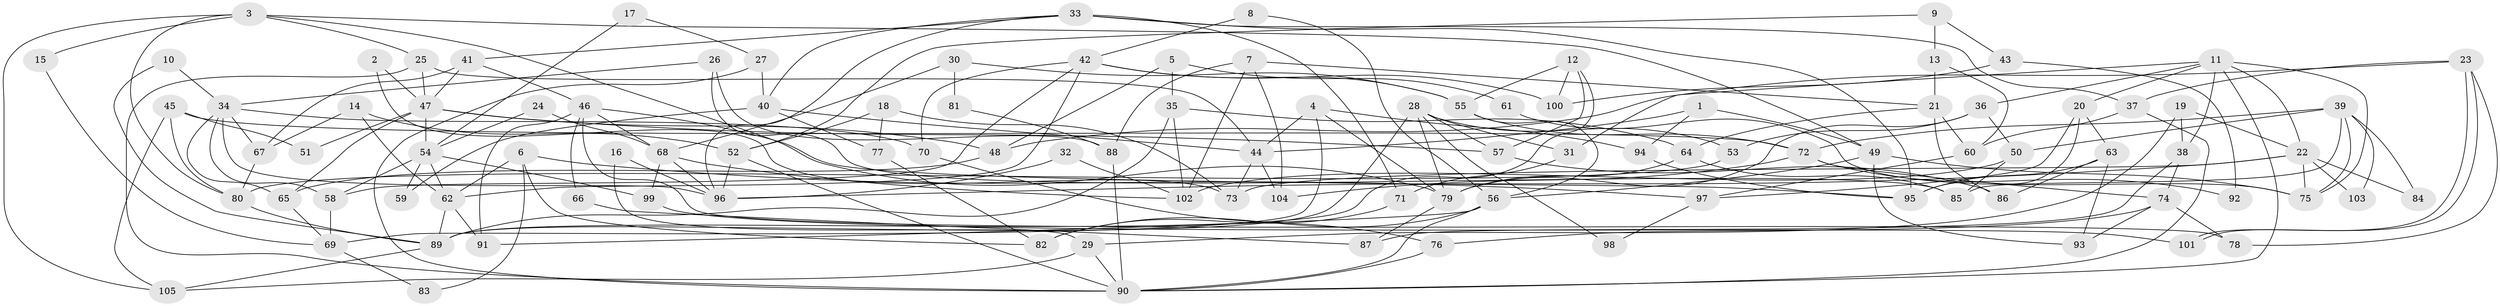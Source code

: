 // coarse degree distribution, {3: 0.19444444444444445, 2: 0.19444444444444445, 6: 0.1111111111111111, 4: 0.19444444444444445, 8: 0.05555555555555555, 10: 0.027777777777777776, 5: 0.05555555555555555, 7: 0.1111111111111111, 9: 0.041666666666666664, 13: 0.013888888888888888}
// Generated by graph-tools (version 1.1) at 2025/24/03/03/25 07:24:02]
// undirected, 105 vertices, 210 edges
graph export_dot {
graph [start="1"]
  node [color=gray90,style=filled];
  1;
  2;
  3;
  4;
  5;
  6;
  7;
  8;
  9;
  10;
  11;
  12;
  13;
  14;
  15;
  16;
  17;
  18;
  19;
  20;
  21;
  22;
  23;
  24;
  25;
  26;
  27;
  28;
  29;
  30;
  31;
  32;
  33;
  34;
  35;
  36;
  37;
  38;
  39;
  40;
  41;
  42;
  43;
  44;
  45;
  46;
  47;
  48;
  49;
  50;
  51;
  52;
  53;
  54;
  55;
  56;
  57;
  58;
  59;
  60;
  61;
  62;
  63;
  64;
  65;
  66;
  67;
  68;
  69;
  70;
  71;
  72;
  73;
  74;
  75;
  76;
  77;
  78;
  79;
  80;
  81;
  82;
  83;
  84;
  85;
  86;
  87;
  88;
  89;
  90;
  91;
  92;
  93;
  94;
  95;
  96;
  97;
  98;
  99;
  100;
  101;
  102;
  103;
  104;
  105;
  1 -- 49;
  1 -- 94;
  1 -- 44;
  2 -- 73;
  2 -- 47;
  3 -- 49;
  3 -- 105;
  3 -- 15;
  3 -- 25;
  3 -- 79;
  3 -- 80;
  4 -- 44;
  4 -- 79;
  4 -- 69;
  4 -- 94;
  5 -- 35;
  5 -- 48;
  5 -- 61;
  6 -- 97;
  6 -- 62;
  6 -- 82;
  6 -- 83;
  7 -- 104;
  7 -- 102;
  7 -- 21;
  7 -- 88;
  8 -- 42;
  8 -- 56;
  9 -- 13;
  9 -- 52;
  9 -- 43;
  10 -- 89;
  10 -- 34;
  11 -- 36;
  11 -- 90;
  11 -- 20;
  11 -- 22;
  11 -- 31;
  11 -- 38;
  11 -- 75;
  12 -- 89;
  12 -- 55;
  12 -- 57;
  12 -- 100;
  13 -- 21;
  13 -- 60;
  14 -- 67;
  14 -- 52;
  14 -- 62;
  15 -- 69;
  16 -- 96;
  16 -- 29;
  17 -- 27;
  17 -- 54;
  18 -- 77;
  18 -- 73;
  18 -- 52;
  19 -- 29;
  19 -- 22;
  19 -- 38;
  20 -- 63;
  20 -- 95;
  20 -- 97;
  21 -- 86;
  21 -- 60;
  21 -- 64;
  22 -- 96;
  22 -- 73;
  22 -- 75;
  22 -- 84;
  22 -- 103;
  23 -- 101;
  23 -- 101;
  23 -- 48;
  23 -- 37;
  23 -- 78;
  24 -- 68;
  24 -- 54;
  25 -- 47;
  25 -- 44;
  25 -- 90;
  26 -- 85;
  26 -- 88;
  26 -- 34;
  27 -- 40;
  27 -- 90;
  28 -- 57;
  28 -- 89;
  28 -- 31;
  28 -- 53;
  28 -- 79;
  28 -- 98;
  29 -- 90;
  29 -- 105;
  30 -- 55;
  30 -- 68;
  30 -- 81;
  31 -- 71;
  32 -- 102;
  32 -- 96;
  33 -- 95;
  33 -- 96;
  33 -- 37;
  33 -- 40;
  33 -- 41;
  33 -- 71;
  34 -- 58;
  34 -- 65;
  34 -- 67;
  34 -- 70;
  34 -- 96;
  35 -- 64;
  35 -- 89;
  35 -- 102;
  36 -- 79;
  36 -- 50;
  36 -- 53;
  37 -- 60;
  37 -- 90;
  38 -- 74;
  38 -- 87;
  39 -- 75;
  39 -- 85;
  39 -- 50;
  39 -- 72;
  39 -- 84;
  39 -- 103;
  40 -- 44;
  40 -- 59;
  40 -- 77;
  41 -- 67;
  41 -- 46;
  41 -- 47;
  42 -- 62;
  42 -- 70;
  42 -- 55;
  42 -- 58;
  42 -- 100;
  43 -- 100;
  43 -- 92;
  44 -- 73;
  44 -- 104;
  45 -- 80;
  45 -- 72;
  45 -- 51;
  45 -- 105;
  46 -- 78;
  46 -- 66;
  46 -- 68;
  46 -- 91;
  46 -- 95;
  47 -- 65;
  47 -- 48;
  47 -- 51;
  47 -- 54;
  47 -- 57;
  48 -- 65;
  49 -- 75;
  49 -- 56;
  49 -- 93;
  50 -- 102;
  50 -- 85;
  52 -- 90;
  52 -- 96;
  53 -- 80;
  54 -- 62;
  54 -- 58;
  54 -- 59;
  54 -- 99;
  55 -- 56;
  55 -- 72;
  56 -- 82;
  56 -- 90;
  56 -- 91;
  57 -- 86;
  58 -- 69;
  60 -- 97;
  61 -- 75;
  62 -- 91;
  62 -- 89;
  63 -- 95;
  63 -- 93;
  63 -- 86;
  64 -- 79;
  64 -- 85;
  65 -- 69;
  66 -- 87;
  67 -- 80;
  68 -- 96;
  68 -- 99;
  68 -- 102;
  69 -- 83;
  70 -- 76;
  71 -- 82;
  72 -- 74;
  72 -- 92;
  72 -- 104;
  74 -- 76;
  74 -- 78;
  74 -- 93;
  76 -- 90;
  77 -- 82;
  79 -- 87;
  80 -- 89;
  81 -- 88;
  88 -- 90;
  89 -- 105;
  94 -- 95;
  97 -- 98;
  99 -- 101;
}
